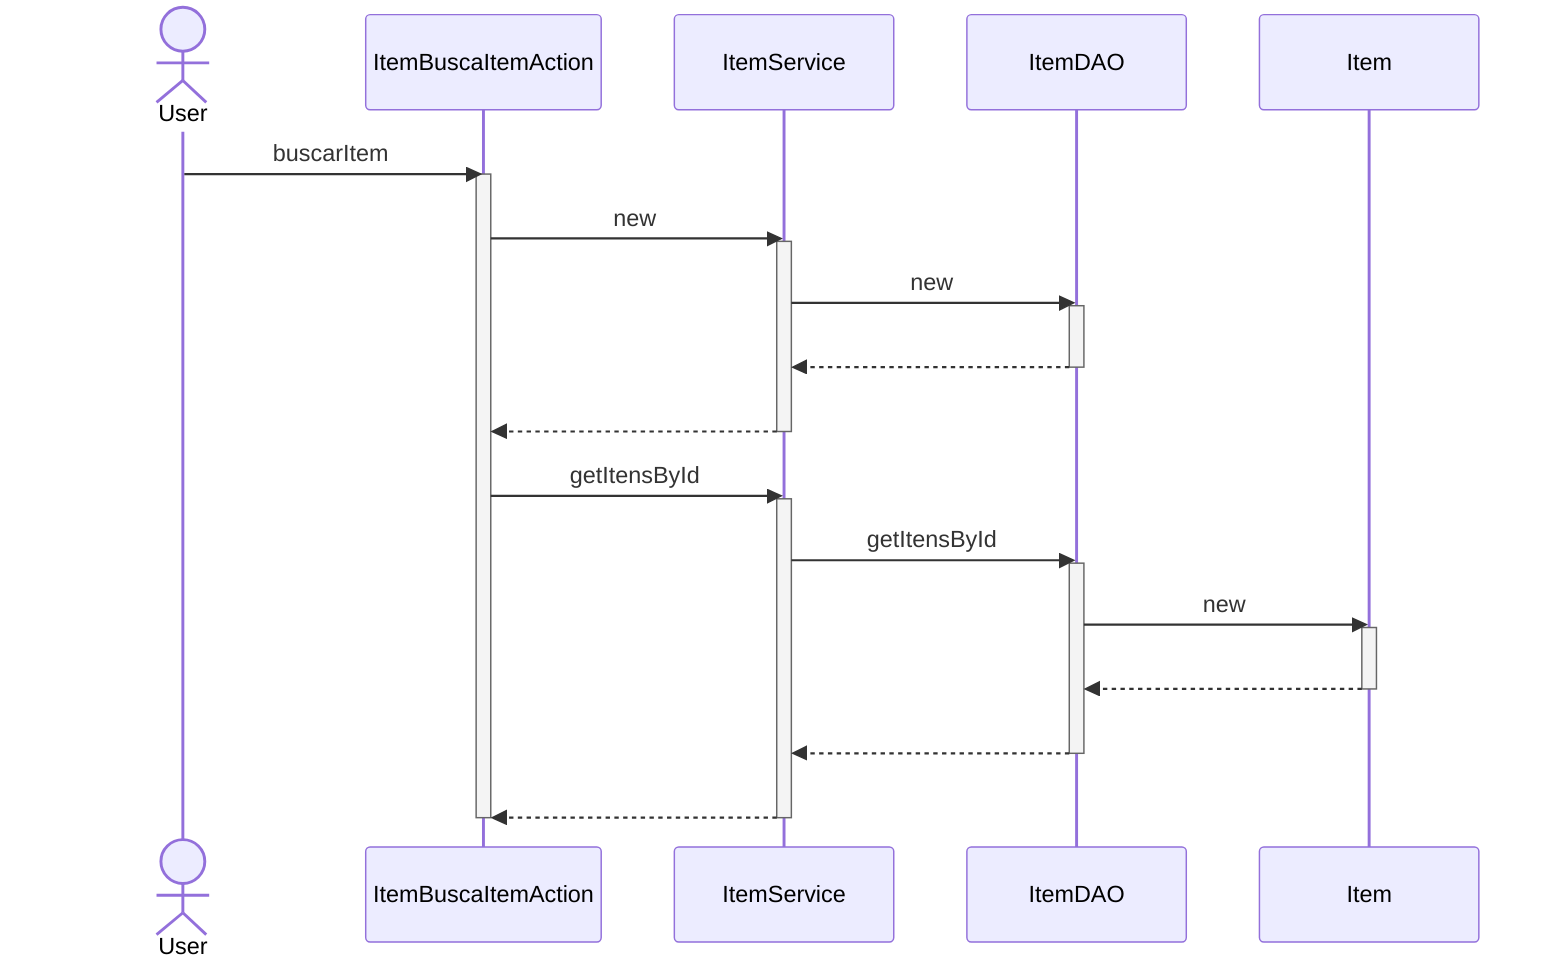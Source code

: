 sequenceDiagram
actor User
User ->> ItemBuscaItemAction : buscarItem
activate ItemBuscaItemAction
ItemBuscaItemAction ->> ItemService : new
activate ItemService
ItemService ->> ItemDAO : new
activate ItemDAO
ItemDAO -->> ItemService : #32; 
deactivate ItemDAO
ItemService -->> ItemBuscaItemAction : #32; 
deactivate ItemService
ItemBuscaItemAction ->> ItemService : getItensById
activate ItemService
ItemService ->> ItemDAO : getItensById
activate ItemDAO
ItemDAO ->> Item : new
activate Item
Item -->> ItemDAO : #32; 
deactivate Item
ItemDAO -->> ItemService : #32; 
deactivate ItemDAO
ItemService -->> ItemBuscaItemAction : #32; 
deactivate ItemService
deactivate ItemBuscaItemAction